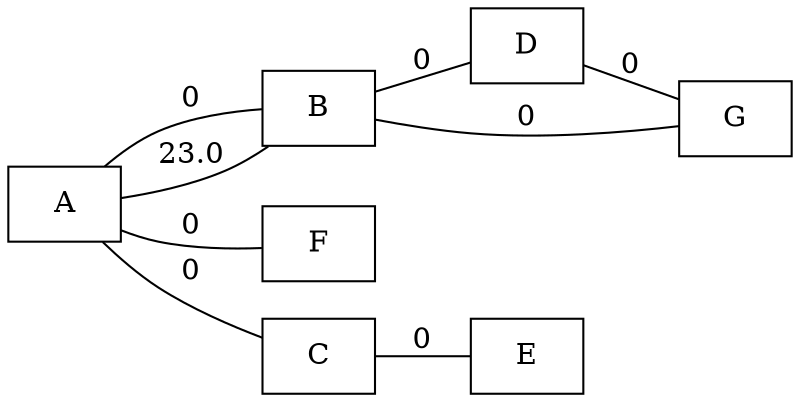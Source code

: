 graph {
  rankdir=LR;

  B[shape=box]
  D[shape=box]
  F[shape=box]
  E[shape=box]
  C[shape=box]
  G[shape=box]
  A[shape=box]

  A -- B[label="0"]
  A -- F[label="0"]
  B -- G[label="0"]
  C -- E[label="0"]
  B -- D[label="0"]
  D -- G[label="0"]
  A -- C[label="0"]
  A -- B[label="23.0"]
}
